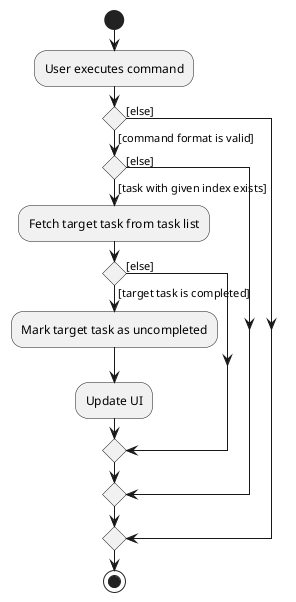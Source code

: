 @startuml
start
:User executes command;

if () then ([command format is valid])
    if () then ([task with given index exists])
    :Fetch target task from task list;
        if () then ([target task is completed])
            :Mark target task as uncompleted;
            :Update UI;
        else([else])
        endif
    else ([else])
    endif
else ([else])
endif
stop
@enduml
